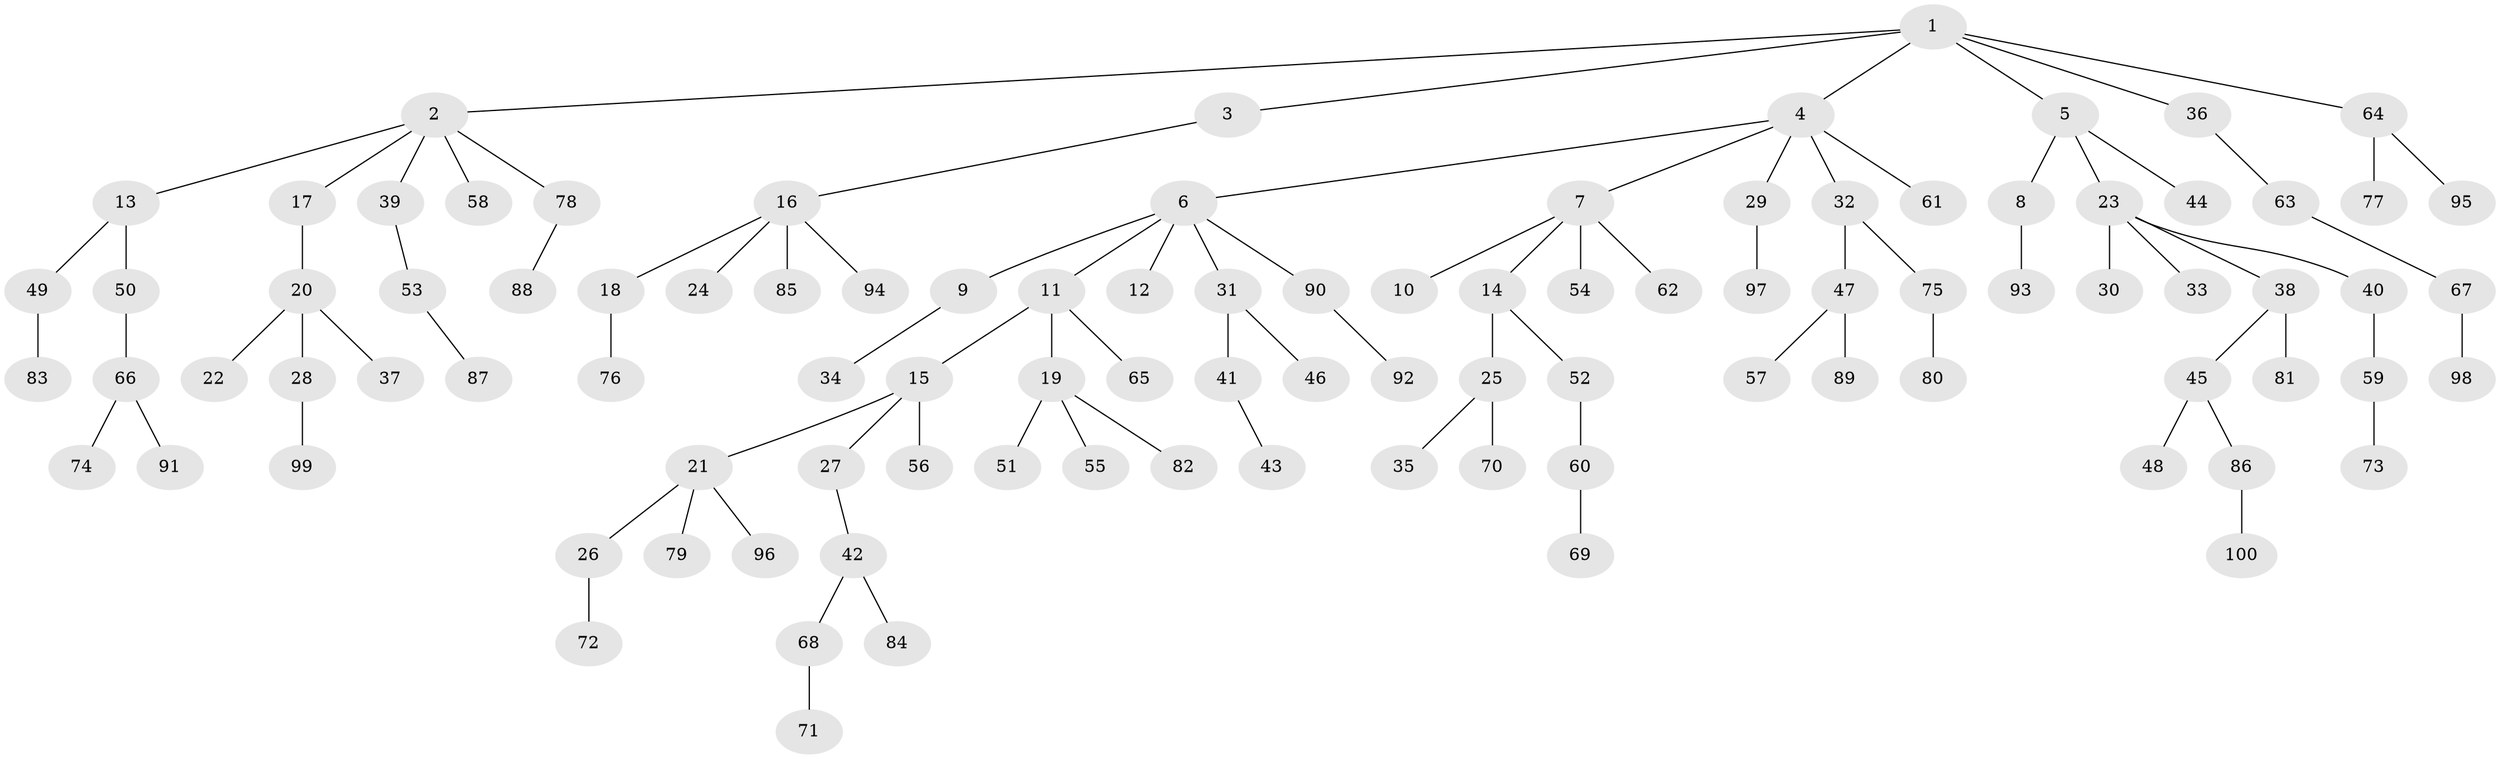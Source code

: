 // Generated by graph-tools (version 1.1) at 2025/11/02/21/25 10:11:10]
// undirected, 100 vertices, 99 edges
graph export_dot {
graph [start="1"]
  node [color=gray90,style=filled];
  1;
  2;
  3;
  4;
  5;
  6;
  7;
  8;
  9;
  10;
  11;
  12;
  13;
  14;
  15;
  16;
  17;
  18;
  19;
  20;
  21;
  22;
  23;
  24;
  25;
  26;
  27;
  28;
  29;
  30;
  31;
  32;
  33;
  34;
  35;
  36;
  37;
  38;
  39;
  40;
  41;
  42;
  43;
  44;
  45;
  46;
  47;
  48;
  49;
  50;
  51;
  52;
  53;
  54;
  55;
  56;
  57;
  58;
  59;
  60;
  61;
  62;
  63;
  64;
  65;
  66;
  67;
  68;
  69;
  70;
  71;
  72;
  73;
  74;
  75;
  76;
  77;
  78;
  79;
  80;
  81;
  82;
  83;
  84;
  85;
  86;
  87;
  88;
  89;
  90;
  91;
  92;
  93;
  94;
  95;
  96;
  97;
  98;
  99;
  100;
  1 -- 2;
  1 -- 3;
  1 -- 4;
  1 -- 5;
  1 -- 36;
  1 -- 64;
  2 -- 13;
  2 -- 17;
  2 -- 39;
  2 -- 58;
  2 -- 78;
  3 -- 16;
  4 -- 6;
  4 -- 7;
  4 -- 29;
  4 -- 32;
  4 -- 61;
  5 -- 8;
  5 -- 23;
  5 -- 44;
  6 -- 9;
  6 -- 11;
  6 -- 12;
  6 -- 31;
  6 -- 90;
  7 -- 10;
  7 -- 14;
  7 -- 54;
  7 -- 62;
  8 -- 93;
  9 -- 34;
  11 -- 15;
  11 -- 19;
  11 -- 65;
  13 -- 49;
  13 -- 50;
  14 -- 25;
  14 -- 52;
  15 -- 21;
  15 -- 27;
  15 -- 56;
  16 -- 18;
  16 -- 24;
  16 -- 85;
  16 -- 94;
  17 -- 20;
  18 -- 76;
  19 -- 51;
  19 -- 55;
  19 -- 82;
  20 -- 22;
  20 -- 28;
  20 -- 37;
  21 -- 26;
  21 -- 79;
  21 -- 96;
  23 -- 30;
  23 -- 33;
  23 -- 38;
  23 -- 40;
  25 -- 35;
  25 -- 70;
  26 -- 72;
  27 -- 42;
  28 -- 99;
  29 -- 97;
  31 -- 41;
  31 -- 46;
  32 -- 47;
  32 -- 75;
  36 -- 63;
  38 -- 45;
  38 -- 81;
  39 -- 53;
  40 -- 59;
  41 -- 43;
  42 -- 68;
  42 -- 84;
  45 -- 48;
  45 -- 86;
  47 -- 57;
  47 -- 89;
  49 -- 83;
  50 -- 66;
  52 -- 60;
  53 -- 87;
  59 -- 73;
  60 -- 69;
  63 -- 67;
  64 -- 77;
  64 -- 95;
  66 -- 74;
  66 -- 91;
  67 -- 98;
  68 -- 71;
  75 -- 80;
  78 -- 88;
  86 -- 100;
  90 -- 92;
}
